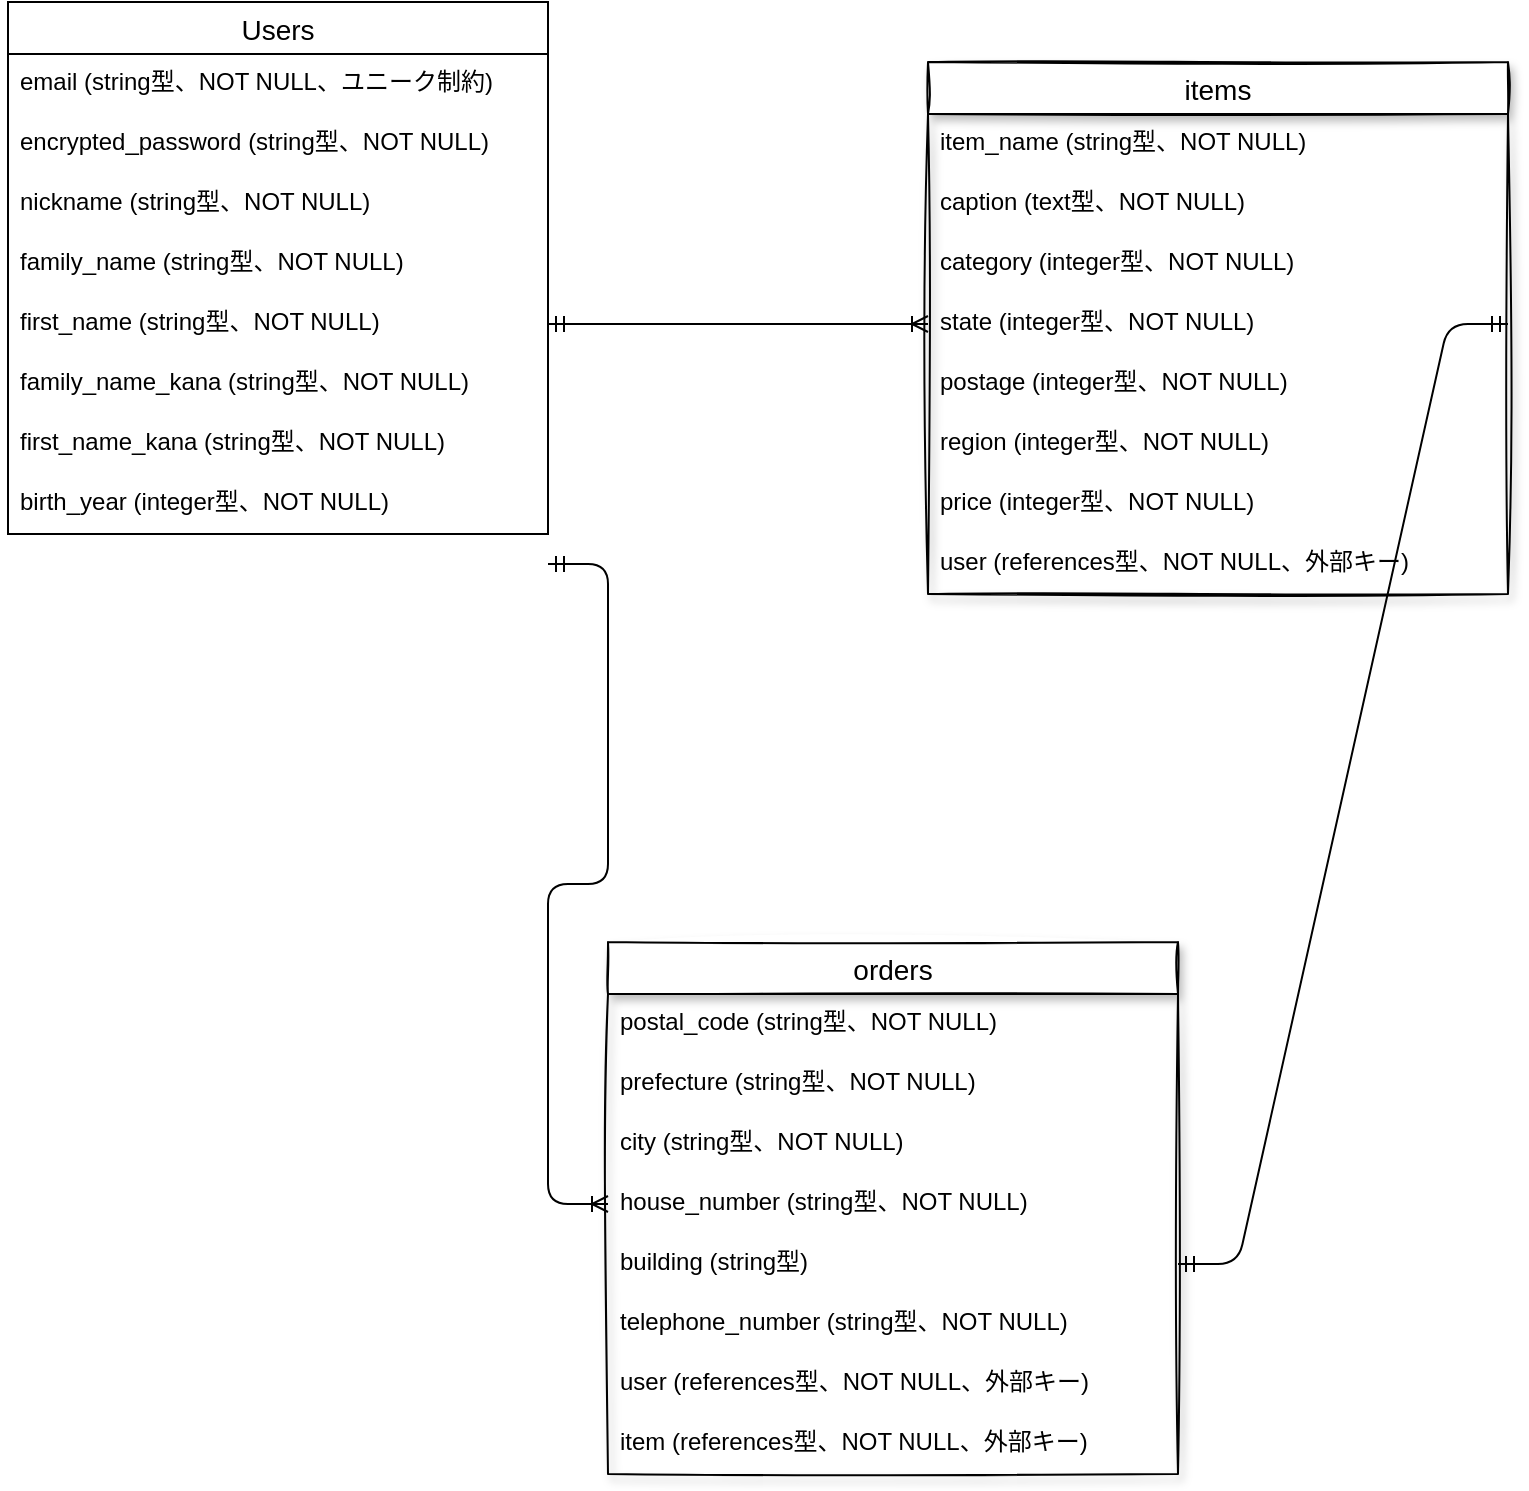 <mxfile>
    <diagram id="u48HK8V3zfw4ky54GSUu" name="ページ1">
        <mxGraphModel dx="361" dy="359" grid="1" gridSize="10" guides="1" tooltips="1" connect="1" arrows="0" fold="1" page="1" pageScale="1" pageWidth="827" pageHeight="1169" math="0" shadow="0">
            <root>
                <mxCell id="0"/>
                <mxCell id="1" parent="0"/>
                <mxCell id="3" value="Users" style="swimlane;fontStyle=0;childLayout=stackLayout;horizontal=1;startSize=26;horizontalStack=0;resizeParent=1;resizeParentMax=0;resizeLast=0;collapsible=1;marginBottom=0;align=center;fontSize=14;" vertex="1" parent="1">
                    <mxGeometry x="40" y="130" width="270" height="266" as="geometry">
                        <mxRectangle x="50" y="70" width="80" height="30" as="alternateBounds"/>
                    </mxGeometry>
                </mxCell>
                <mxCell id="4" value="email (string型、NOT NULL、ユニーク制約)" style="text;strokeColor=none;fillColor=none;spacingLeft=4;spacingRight=4;overflow=hidden;rotatable=0;points=[[0,0.5],[1,0.5]];portConstraint=eastwest;fontSize=12;" vertex="1" parent="3">
                    <mxGeometry y="26" width="270" height="30" as="geometry"/>
                </mxCell>
                <mxCell id="5" value="encrypted_password (string型、NOT NULL)" style="text;strokeColor=none;fillColor=none;spacingLeft=4;spacingRight=4;overflow=hidden;rotatable=0;points=[[0,0.5],[1,0.5]];portConstraint=eastwest;fontSize=12;" vertex="1" parent="3">
                    <mxGeometry y="56" width="270" height="30" as="geometry"/>
                </mxCell>
                <mxCell id="6" value="nickname (string型、NOT NULL)" style="text;strokeColor=none;fillColor=none;spacingLeft=4;spacingRight=4;overflow=hidden;rotatable=0;points=[[0,0.5],[1,0.5]];portConstraint=eastwest;fontSize=12;shadow=1;sketch=1;curveFitting=1;jiggle=2;" vertex="1" parent="3">
                    <mxGeometry y="86" width="270" height="30" as="geometry"/>
                </mxCell>
                <mxCell id="10" value="family_name (string型、NOT NULL)" style="text;strokeColor=none;fillColor=none;spacingLeft=4;spacingRight=4;overflow=hidden;rotatable=0;points=[[0,0.5],[1,0.5]];portConstraint=eastwest;fontSize=12;shadow=1;sketch=1;curveFitting=1;jiggle=2;" vertex="1" parent="3">
                    <mxGeometry y="116" width="270" height="30" as="geometry"/>
                </mxCell>
                <mxCell id="11" value="first_name (string型、NOT NULL)" style="text;strokeColor=none;fillColor=none;spacingLeft=4;spacingRight=4;overflow=hidden;rotatable=0;points=[[0,0.5],[1,0.5]];portConstraint=eastwest;fontSize=12;shadow=1;sketch=1;curveFitting=1;jiggle=2;" vertex="1" parent="3">
                    <mxGeometry y="146" width="270" height="30" as="geometry"/>
                </mxCell>
                <mxCell id="12" value="family_name_kana (string型、NOT NULL)" style="text;strokeColor=none;fillColor=none;spacingLeft=4;spacingRight=4;overflow=hidden;rotatable=0;points=[[0,0.5],[1,0.5]];portConstraint=eastwest;fontSize=12;shadow=1;sketch=1;curveFitting=1;jiggle=2;" vertex="1" parent="3">
                    <mxGeometry y="176" width="270" height="30" as="geometry"/>
                </mxCell>
                <mxCell id="13" value="first_name_kana (string型、NOT NULL)" style="text;strokeColor=none;fillColor=none;spacingLeft=4;spacingRight=4;overflow=hidden;rotatable=0;points=[[0,0.5],[1,0.5]];portConstraint=eastwest;fontSize=12;shadow=1;sketch=1;curveFitting=1;jiggle=2;" vertex="1" parent="3">
                    <mxGeometry y="206" width="270" height="30" as="geometry"/>
                </mxCell>
                <mxCell id="14" value="birth_year (integer型、NOT NULL)" style="text;strokeColor=none;fillColor=none;spacingLeft=4;spacingRight=4;overflow=hidden;rotatable=0;points=[[0,0.5],[1,0.5]];portConstraint=eastwest;fontSize=12;shadow=1;sketch=1;curveFitting=1;jiggle=2;" vertex="1" parent="3">
                    <mxGeometry y="236" width="270" height="30" as="geometry"/>
                </mxCell>
                <mxCell id="17" value="items" style="swimlane;fontStyle=0;childLayout=stackLayout;horizontal=1;startSize=26;horizontalStack=0;resizeParent=1;resizeParentMax=0;resizeLast=0;collapsible=1;marginBottom=0;align=center;fontSize=14;shadow=1;sketch=1;" vertex="1" parent="1">
                    <mxGeometry x="500" y="160" width="290" height="266" as="geometry"/>
                </mxCell>
                <mxCell id="18" value="item_name (string型、NOT NULL)" style="text;strokeColor=none;fillColor=none;spacingLeft=4;spacingRight=4;overflow=hidden;rotatable=0;points=[[0,0.5],[1,0.5]];portConstraint=eastwest;fontSize=12;shadow=1;sketch=1;" vertex="1" parent="17">
                    <mxGeometry y="26" width="290" height="30" as="geometry"/>
                </mxCell>
                <mxCell id="19" value="caption (text型、NOT NULL)" style="text;strokeColor=none;fillColor=none;spacingLeft=4;spacingRight=4;overflow=hidden;rotatable=0;points=[[0,0.5],[1,0.5]];portConstraint=eastwest;fontSize=12;shadow=1;sketch=1;" vertex="1" parent="17">
                    <mxGeometry y="56" width="290" height="30" as="geometry"/>
                </mxCell>
                <mxCell id="20" value="category (integer型、NOT NULL)" style="text;strokeColor=none;fillColor=none;spacingLeft=4;spacingRight=4;overflow=hidden;rotatable=0;points=[[0,0.5],[1,0.5]];portConstraint=eastwest;fontSize=12;shadow=1;sketch=1;" vertex="1" parent="17">
                    <mxGeometry y="86" width="290" height="30" as="geometry"/>
                </mxCell>
                <mxCell id="21" value="state (integer型、NOT NULL)" style="text;strokeColor=none;fillColor=none;spacingLeft=4;spacingRight=4;overflow=hidden;rotatable=0;points=[[0,0.5],[1,0.5]];portConstraint=eastwest;fontSize=12;shadow=1;sketch=1;" vertex="1" parent="17">
                    <mxGeometry y="116" width="290" height="30" as="geometry"/>
                </mxCell>
                <mxCell id="22" value="postage (integer型、NOT NULL)" style="text;strokeColor=none;fillColor=none;spacingLeft=4;spacingRight=4;overflow=hidden;rotatable=0;points=[[0,0.5],[1,0.5]];portConstraint=eastwest;fontSize=12;shadow=1;sketch=1;" vertex="1" parent="17">
                    <mxGeometry y="146" width="290" height="30" as="geometry"/>
                </mxCell>
                <mxCell id="23" value="region (integer型、NOT NULL)" style="text;strokeColor=none;fillColor=none;spacingLeft=4;spacingRight=4;overflow=hidden;rotatable=0;points=[[0,0.5],[1,0.5]];portConstraint=eastwest;fontSize=12;shadow=1;sketch=1;" vertex="1" parent="17">
                    <mxGeometry y="176" width="290" height="30" as="geometry"/>
                </mxCell>
                <mxCell id="24" value="price (integer型、NOT NULL)" style="text;strokeColor=none;fillColor=none;spacingLeft=4;spacingRight=4;overflow=hidden;rotatable=0;points=[[0,0.5],[1,0.5]];portConstraint=eastwest;fontSize=12;shadow=1;sketch=1;" vertex="1" parent="17">
                    <mxGeometry y="206" width="290" height="30" as="geometry"/>
                </mxCell>
                <mxCell id="25" value="user (references型、NOT NULL、外部キー)" style="text;strokeColor=none;fillColor=none;spacingLeft=4;spacingRight=4;overflow=hidden;rotatable=0;points=[[0,0.5],[1,0.5]];portConstraint=eastwest;fontSize=12;shadow=1;sketch=1;" vertex="1" parent="17">
                    <mxGeometry y="236" width="290" height="30" as="geometry"/>
                </mxCell>
                <mxCell id="26" value="orders" style="swimlane;fontStyle=0;childLayout=stackLayout;horizontal=1;startSize=26;horizontalStack=0;resizeParent=1;resizeParentMax=0;resizeLast=0;collapsible=1;marginBottom=0;align=center;fontSize=14;shadow=1;sketch=1;" vertex="1" parent="1">
                    <mxGeometry x="340" y="600" width="285" height="266" as="geometry"/>
                </mxCell>
                <mxCell id="27" value="postal_code (string型、NOT NULL)" style="text;strokeColor=none;fillColor=none;spacingLeft=4;spacingRight=4;overflow=hidden;rotatable=0;points=[[0,0.5],[1,0.5]];portConstraint=eastwest;fontSize=12;shadow=1;sketch=1;html=1;" vertex="1" parent="26">
                    <mxGeometry y="26" width="285" height="30" as="geometry"/>
                </mxCell>
                <mxCell id="28" value="prefecture (string型、NOT NULL)" style="text;strokeColor=none;fillColor=none;spacingLeft=4;spacingRight=4;overflow=hidden;rotatable=0;points=[[0,0.5],[1,0.5]];portConstraint=eastwest;fontSize=12;shadow=1;sketch=1;" vertex="1" parent="26">
                    <mxGeometry y="56" width="285" height="30" as="geometry"/>
                </mxCell>
                <mxCell id="29" value="city (string型、NOT NULL)" style="text;strokeColor=none;fillColor=none;spacingLeft=4;spacingRight=4;overflow=hidden;rotatable=0;points=[[0,0.5],[1,0.5]];portConstraint=eastwest;fontSize=12;shadow=1;sketch=1;" vertex="1" parent="26">
                    <mxGeometry y="86" width="285" height="30" as="geometry"/>
                </mxCell>
                <mxCell id="30" value="house_number (string型、NOT NULL)" style="text;strokeColor=none;fillColor=none;spacingLeft=4;spacingRight=4;overflow=hidden;rotatable=0;points=[[0,0.5],[1,0.5]];portConstraint=eastwest;fontSize=12;shadow=1;sketch=1;" vertex="1" parent="26">
                    <mxGeometry y="116" width="285" height="30" as="geometry"/>
                </mxCell>
                <mxCell id="31" value="building (string型)" style="text;strokeColor=none;fillColor=none;spacingLeft=4;spacingRight=4;overflow=hidden;rotatable=0;points=[[0,0.5],[1,0.5]];portConstraint=eastwest;fontSize=12;shadow=1;sketch=1;" vertex="1" parent="26">
                    <mxGeometry y="146" width="285" height="30" as="geometry"/>
                </mxCell>
                <mxCell id="32" value="telephone_number (string型、NOT NULL)" style="text;strokeColor=none;fillColor=none;spacingLeft=4;spacingRight=4;overflow=hidden;rotatable=0;points=[[0,0.5],[1,0.5]];portConstraint=eastwest;fontSize=12;shadow=1;sketch=1;" vertex="1" parent="26">
                    <mxGeometry y="176" width="285" height="30" as="geometry"/>
                </mxCell>
                <mxCell id="33" value="user (references型、NOT NULL、外部キー)" style="text;strokeColor=none;fillColor=none;spacingLeft=4;spacingRight=4;overflow=hidden;rotatable=0;points=[[0,0.5],[1,0.5]];portConstraint=eastwest;fontSize=12;shadow=1;sketch=1;" vertex="1" parent="26">
                    <mxGeometry y="206" width="285" height="30" as="geometry"/>
                </mxCell>
                <mxCell id="34" value="item (references型、NOT NULL、外部キー)" style="text;strokeColor=none;fillColor=none;spacingLeft=4;spacingRight=4;overflow=hidden;rotatable=0;points=[[0,0.5],[1,0.5]];portConstraint=eastwest;fontSize=12;shadow=1;sketch=1;" vertex="1" parent="26">
                    <mxGeometry y="236" width="285" height="30" as="geometry"/>
                </mxCell>
                <mxCell id="46" value="" style="edgeStyle=entityRelationEdgeStyle;fontSize=12;html=1;endArrow=ERoneToMany;startArrow=ERmandOne;exitX=1;exitY=0.5;exitDx=0;exitDy=0;entryX=0;entryY=0.5;entryDx=0;entryDy=0;" edge="1" parent="1" source="11" target="21">
                    <mxGeometry width="100" height="100" relative="1" as="geometry">
                        <mxPoint x="400" y="640" as="sourcePoint"/>
                        <mxPoint x="500" y="540" as="targetPoint"/>
                    </mxGeometry>
                </mxCell>
                <mxCell id="51" value="" style="edgeStyle=entityRelationEdgeStyle;fontSize=12;html=1;endArrow=ERoneToMany;startArrow=ERmandOne;exitX=1;exitY=0.5;exitDx=0;exitDy=0;entryX=0;entryY=0.5;entryDx=0;entryDy=0;" edge="1" parent="1" target="30">
                    <mxGeometry width="100" height="100" relative="1" as="geometry">
                        <mxPoint x="310" y="411" as="sourcePoint"/>
                        <mxPoint x="710" y="680" as="targetPoint"/>
                    </mxGeometry>
                </mxCell>
                <mxCell id="52" value="" style="edgeStyle=entityRelationEdgeStyle;fontSize=12;html=1;endArrow=ERmandOne;startArrow=ERmandOne;exitX=1;exitY=0.5;exitDx=0;exitDy=0;entryX=1;entryY=0.5;entryDx=0;entryDy=0;" edge="1" parent="1" source="31" target="21">
                    <mxGeometry width="100" height="100" relative="1" as="geometry">
                        <mxPoint x="420" y="710" as="sourcePoint"/>
                        <mxPoint x="800" y="460" as="targetPoint"/>
                    </mxGeometry>
                </mxCell>
            </root>
        </mxGraphModel>
    </diagram>
</mxfile>